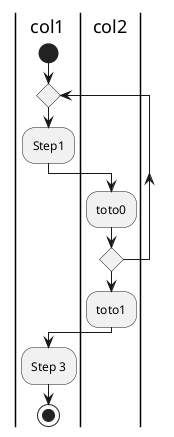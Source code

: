 {
  "sha1": "fsvb5rqueqgj8yupzfg0fcrfbvfm",
  "insertion": {
    "when": "2024-06-01T09:03:06.611Z",
    "url": "https://forum.plantuml.net/12507/repeat-over-multiple-swimlanes-bugged",
    "user": "plantuml@gmail.com"
  }
}
@startuml
|col1|
start
repeat
:Step1;

|col2|
:toto0;
repeat while
:toto1;

|col1|
:Step 3;
stop

@enduml
